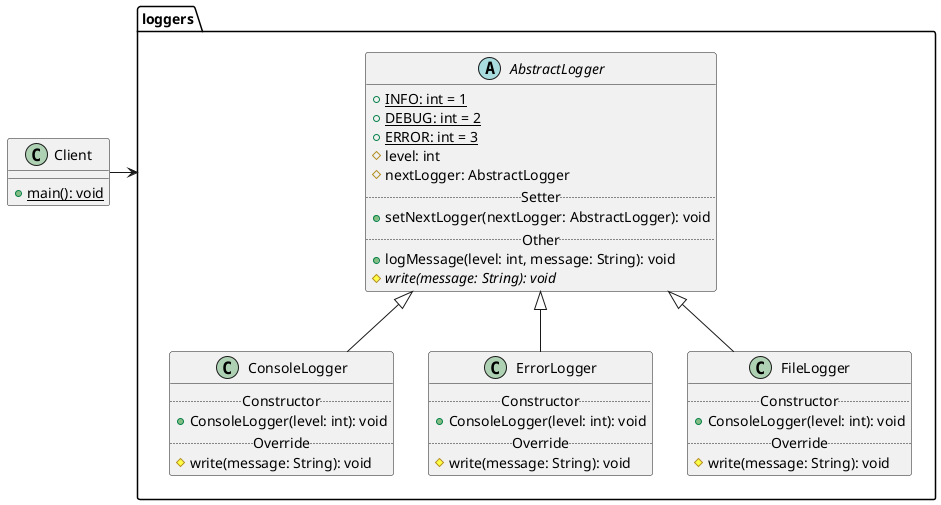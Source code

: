 @startuml

package loggers {
    abstract AbstractLogger {
        + {static} INFO: int = 1
        + {static} DEBUG: int = 2
        + {static} ERROR: int = 3
        # level: int
        # nextLogger: AbstractLogger
        .. Setter ..
        + setNextLogger(nextLogger: AbstractLogger): void
        .. Other ..
        + logMessage(level: int, message: String): void
        # {abstract} write(message: String): void
    }

    class ConsoleLogger {
        .. Constructor ..
        + ConsoleLogger(level: int): void
        .. Override ..
        # write(message: String): void
    }

    class ErrorLogger {
        .. Constructor ..
        + ConsoleLogger(level: int): void
        .. Override ..
        # write(message: String): void
    }

    class FileLogger {
        .. Constructor ..
        + ConsoleLogger(level: int): void
        .. Override ..
        # write(message: String): void
    }

    AbstractLogger <|-- ConsoleLogger
    AbstractLogger <|-- ErrorLogger
    AbstractLogger <|-- FileLogger
}

class Client {
    + {static} main(): void
}

Client -> loggers

@enduml











